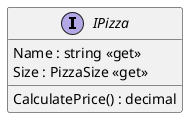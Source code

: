 @startuml
interface IPizza {
    Name : string <<get>>
    Size : PizzaSize <<get>>
    CalculatePrice() : decimal
}
@enduml
